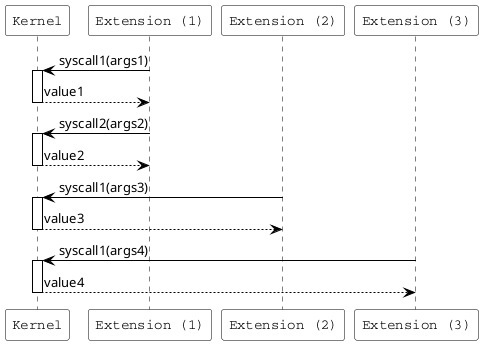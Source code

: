 @startuml

skinparam participant {
    FontName Courier
    ArrowColor black
    BorderColor black
    BackgroundColor white
}

skinparam sequence {
    ArrowColor black
    LifeLineBorderColor black
    LifeLineBackgroundColor white
    FontName Courier
    BorderColor black
    BackgroundColor white
}

participant "Kernel" as K

participant "Extension (1)" as E1
participant "Extension (2)" as E2
participant "Extension (3)" as E3

E1 -> K : syscall1(args1)
activate K
K --> E1 : value1
deactivate K

E1 -> K : syscall2(args2)
activate K
K --> E1 : value2
deactivate K

E2 -> K : syscall1(args3)
activate K
K --> E2 : value3
deactivate K

E3 -> K : syscall1(args4)
activate K
K --> E3 : value4
deactivate K

@enduml